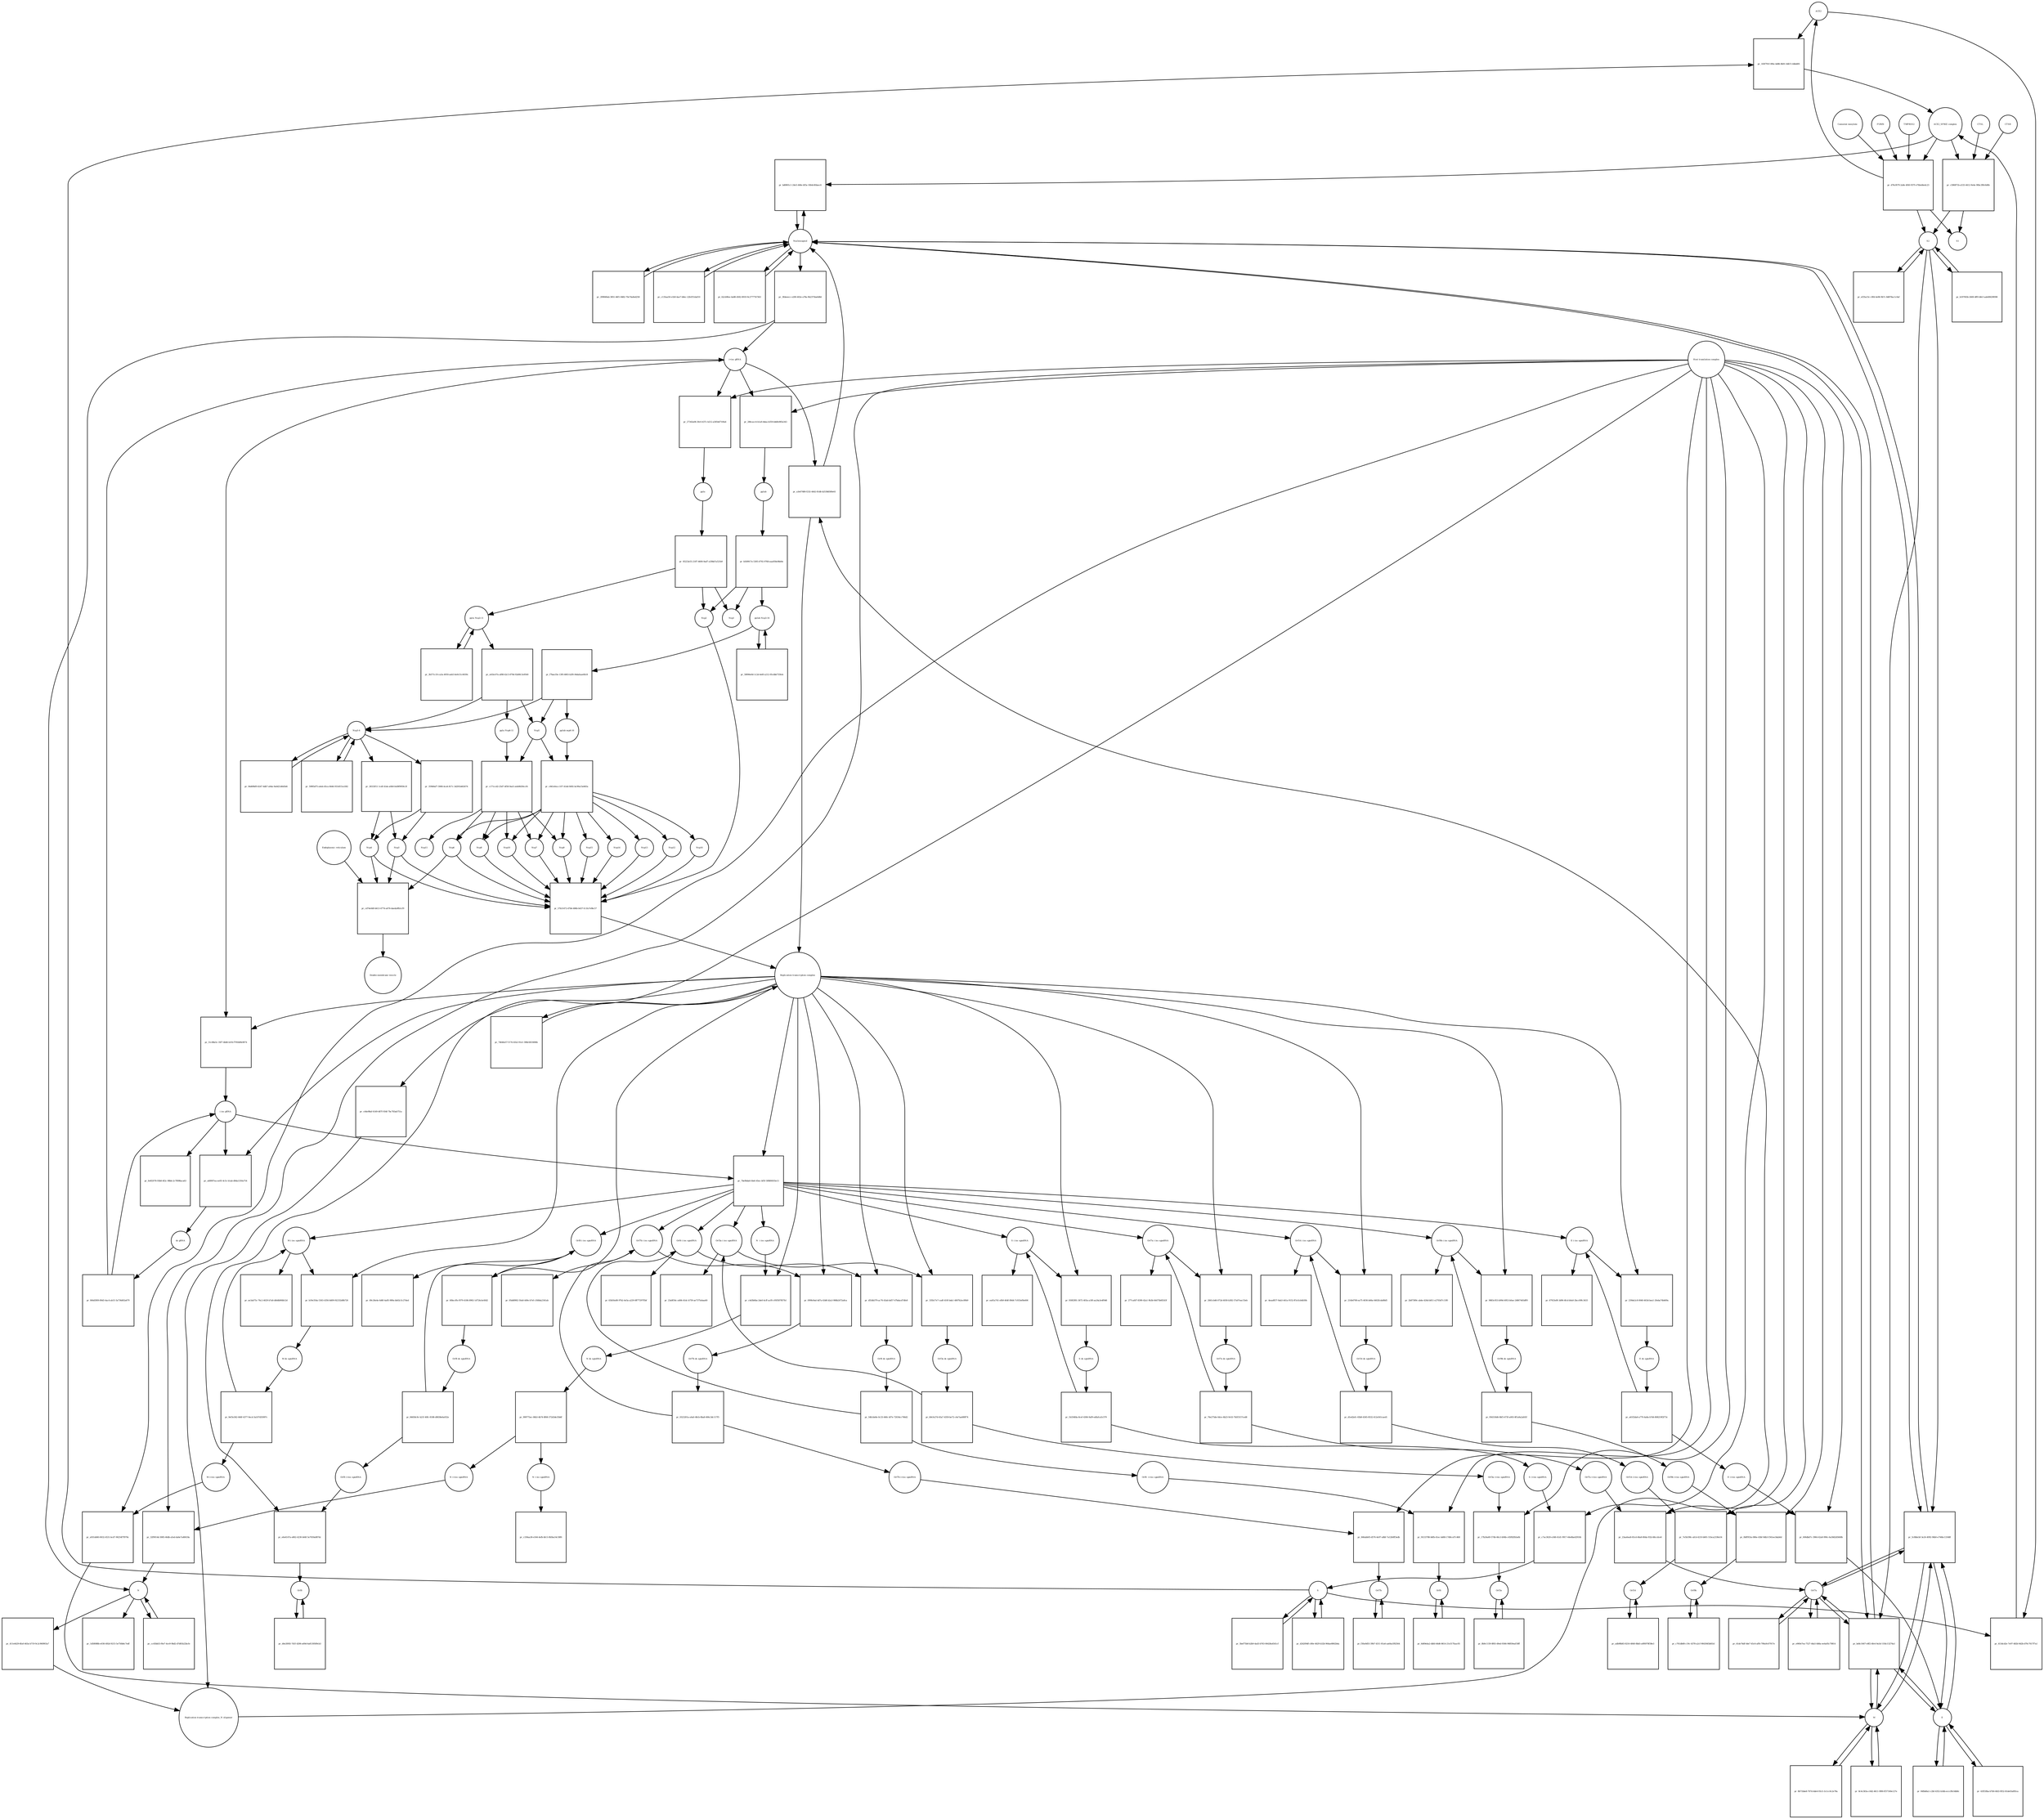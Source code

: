 strict digraph  {
ACE2 [annotation="", bipartite=0, cls=macromolecule, fontsize=4, label=ACE2, shape=circle];
"pr_183f791f-0f6e-4d86-8b91-0db7c1dbdd05" [annotation="", bipartite=1, cls=process, fontsize=4, label="pr_183f791f-0f6e-4d86-8b91-0db7c1dbdd05", shape=square];
"ACE2_SPIKE complex" [annotation="", bipartite=0, cls=complex, fontsize=4, label="ACE2_SPIKE complex", shape=circle];
S [annotation=urn_miriam_uniprot_P0DTC2, bipartite=0, cls=macromolecule, fontsize=4, label=S, shape=circle];
Nucleocapsid [annotation="urn_miriam_obo.go_GO%3A0019013", bipartite=0, cls=complex, fontsize=4, label=Nucleocapsid, shape=circle];
"pr_bd0801c1-24e5-446e-bf5a-16b4c6fdaec6" [annotation="", bipartite=1, cls=process, fontsize=4, label="pr_bd0801c1-24e5-446e-bf5a-16b4c6fdaec6", shape=square];
"pr_c586871b-a533-4412-9e4e-90bc3f8c6d6b" [annotation="", bipartite=1, cls=process, fontsize=4, label="pr_c586871b-a533-4412-9e4e-90bc3f8c6d6b", shape=square];
S2 [annotation=urn_miriam_interpro_IPR002552, bipartite=0, cls=macromolecule, fontsize=4, label=S2, shape=circle];
CTSB [annotation="", bipartite=0, cls=macromolecule, fontsize=4, label=CTSB, shape=circle];
CTSL [annotation="", bipartite=0, cls=macromolecule, fontsize=4, label=CTSL, shape=circle];
S1 [annotation=urn_miriam_interpro_IPR002551, bipartite=0, cls=macromolecule, fontsize=4, label=S1, shape=circle];
"pr_413dcd2e-7e97-482b-9d2b-d70c7617f7a1" [annotation="", bipartite=1, cls=process, fontsize=4, label="pr_413dcd2e-7e97-482b-9d2b-d70c7617f7a1", shape=square];
"pr_bd4c1667-e8f2-4fe4-9a5d-11fdc13274a1" [annotation="", bipartite=1, cls=process, fontsize=4, label="pr_bd4c1667-e8f2-4fe4-9a5d-11fdc13274a1", shape=square];
E [annotation=urn_miriam_uniprot_P0DTC4, bipartite=0, cls=macromolecule, fontsize=4, label=E, shape=circle];
M [annotation=urn_miriam_uniprot_P0DTC5, bipartite=0, cls=macromolecule, fontsize=4, label=M, shape=circle];
Orf7a [annotation=urn_miriam_uniprot_P0DTC7, bipartite=0, cls=macromolecule, fontsize=4, label=Orf7a, shape=circle];
"pr_3fdeeecc-e200-402e-a78a-9b2375ba0d8d" [annotation="", bipartite=1, cls=process, fontsize=4, label="pr_3fdeeecc-e200-402e-a78a-9b2375ba0d8d", shape=square];
"(+)ss gRNA" [annotation=urn_miriam_refseq_NC_045512, bipartite=0, cls="nucleic acid feature", fontsize=4, label="(+)ss gRNA", shape=circle];
N [annotation=urn_miriam_uniprot_P0DTC9, bipartite=0, cls="macromolecule multimer", fontsize=4, label=N, shape=circle];
"pr_299849ab-3851-46f1-8482-70e74a8ed258" [annotation="", bipartite=1, cls=process, fontsize=4, label="pr_299849ab-3851-46f1-8482-70e74a8ed258", shape=square];
"pr_c135aa50-e1b9-4ae7-b8ec-22b1f51daf10" [annotation="", bipartite=1, cls=process, fontsize=4, label="pr_c135aa50-e1b9-4ae7-b8ec-22b1f51daf10", shape=square];
"pr_1d58088b-e036-492d-9215-5e756b6c7edf" [annotation="", bipartite=1, cls=process, fontsize=4, label="pr_1d58088b-e036-492d-9215-5e756b6c7edf", shape=square];
"pr_cc45bb53-f6e7-4ce9-9bd2-d7d81b22bcfe" [annotation="", bipartite=1, cls=process, fontsize=4, label="pr_cc45bb53-f6e7-4ce9-9bd2-d7d81b22bcfe", shape=square];
"N (+)ss sgmRNA" [annotation=urn_miriam_ncbigene_43740575, bipartite=0, cls="nucleic acid feature", fontsize=4, label="N (+)ss sgmRNA", shape=circle];
"pr_32f9014d-3085-46db-a5ed-da6e7a48418a" [annotation="", bipartite=1, cls=process, fontsize=4, label="pr_32f9014d-3085-46db-a5ed-da6e7a48418a", shape=square];
"Host translation complex" [annotation="urn_miriam_obo.go_GO%3A0070992", bipartite=0, cls=complex, fontsize=4, label="Host translation complex", shape=circle];
"pr_62cb9fee-4a88-4582-8919-9c27777b7363" [annotation="", bipartite=1, cls=process, fontsize=4, label="pr_62cb9fee-4a88-4582-8919-9c27777b7363", shape=square];
"pr_d76cf679-2a8e-4f40-937f-e7fded4edc23" [annotation="", bipartite=1, cls=process, fontsize=4, label="pr_d76cf679-2a8e-4f40-937f-e7fded4edc23", shape=square];
FURIN [annotation="", bipartite=0, cls=macromolecule, fontsize=4, label=FURIN, shape=circle];
TMPRSS2 [annotation="", bipartite=0, cls=macromolecule, fontsize=4, label=TMPRSS2, shape=circle];
"Camostat mesylate" [annotation="urn_miriam_pubchem.compound_2536", bipartite=0, cls="simple chemical", fontsize=4, label="Camostat mesylate", shape=circle];
"pr_b197f45b-2669-4ff0-b8cf-aab49629f098" [annotation="", bipartite=1, cls=process, fontsize=4, label="pr_b197f45b-2669-4ff0-b8cf-aab49629f098", shape=square];
"Replication transcription complex_N oligomer" [annotation="", bipartite=0, cls=complex, fontsize=4, label="Replication transcription complex_N oligomer", shape=circle];
"pr_a3e67480-f232-4442-81db-b2538d580e61" [annotation="", bipartite=1, cls=process, fontsize=4, label="pr_a3e67480-f232-4442-81db-b2538d580e61", shape=square];
"Replication transcription complex" [annotation="", bipartite=0, cls=complex, fontsize=4, label="Replication transcription complex", shape=circle];
"pr_5c8bbcbf-3e24-4092-94b0-e744bc13348f" [annotation="", bipartite=1, cls=process, fontsize=4, label="pr_5c8bbcbf-3e24-4092-94b0-e744bc13348f", shape=square];
"pr_ef35a15c-c9fd-4e96-9b7c-8d878ac1c0af" [annotation="", bipartite=1, cls=process, fontsize=4, label="pr_ef35a15c-c9fd-4e96-9b7c-8d878ac1c0af", shape=square];
"pp1a Nsp3-11" [annotation=urn_miriam_uniprot_P0DTC1, bipartite=0, cls=macromolecule, fontsize=4, label="pp1a Nsp3-11", shape=circle];
"pr_a41bc07a-af88-42c5-879d-92d0fc5e9540" [annotation="", bipartite=1, cls=process, fontsize=4, label="pr_a41bc07a-af88-42c5-879d-92d0fc5e9540", shape=square];
"pp1a Nsp6-11" [annotation=urn_miriam_uniprot_P0DTC1, bipartite=0, cls=macromolecule, fontsize=4, label="pp1a Nsp6-11", shape=circle];
"Nsp3-4" [annotation="urn_miriam_ncbiprotein_YP_009725299|urn_miriam_ncbiprotein_YP_009725300", bipartite=0, cls=macromolecule, fontsize=4, label="Nsp3-4", shape=circle];
Nsp5 [annotation=urn_miriam_ncbiprotein_YP_009725301, bipartite=0, cls="macromolecule multimer", fontsize=4, label=Nsp5, shape=circle];
"Endoplasmic reticulum" [annotation="urn_miriam_obo.go_GO%3A0005783", bipartite=0, cls=complex, fontsize=4, label="Endoplasmic reticulum", shape=circle];
"pr_cd74e0d0-b613-4774-a476-daeda9fb1cf9" [annotation="", bipartite=1, cls=process, fontsize=4, label="pr_cd74e0d0-b613-4774-a476-daeda9fb1cf9", shape=square];
"Double-membrane vesicle" [annotation="urn_miriam_obo.go_GO%3A0039718", bipartite=0, cls=complex, fontsize=4, label="Double-membrane vesicle", shape=circle];
Nsp4 [annotation=urn_miriam_ncbiprotein_YP_009725300, bipartite=0, cls=macromolecule, fontsize=4, label=Nsp4, shape=circle];
Nsp3 [annotation=urn_miriam_ncbiprotein_YP_009725299, bipartite=0, cls=macromolecule, fontsize=4, label=Nsp3, shape=circle];
Nsp6 [annotation=urn_miriam_ncbiprotein_YP_009725302, bipartite=0, cls=macromolecule, fontsize=4, label=Nsp6, shape=circle];
"pr_3b571c19-ca3a-4959-aeb5-6e0c51c6039c" [annotation="", bipartite=1, cls=process, fontsize=4, label="pr_3b571c19-ca3a-4959-aeb5-6e0c51c6039c", shape=square];
"pr_94d69bf9-6247-4db7-a9da-9a0d21d6d5d4" [annotation="", bipartite=1, cls=process, fontsize=4, label="pr_94d69bf9-6247-4db7-a9da-9a0d21d6d5d4", shape=square];
"pp1ab Nsp3-16" [annotation=urn_miriam_uniprot_P0DTD1, bipartite=0, cls=macromolecule, fontsize=4, label="pp1ab Nsp3-16", shape=circle];
"pr_58996e0d-1c2d-4e6f-a212-05cdbb735feb" [annotation="", bipartite=1, cls=process, fontsize=4, label="pr_58996e0d-1c2d-4e6f-a212-05cdbb735feb", shape=square];
"pr_f7bae35e-13f0-4803-b2f0-04dafaae0b18" [annotation="", bipartite=1, cls=process, fontsize=4, label="pr_f7bae35e-13f0-4803-b2f0-04dafaae0b18", shape=square];
"pp1ab nsp6-16" [annotation=urn_miriam_uniprot_P0DTD1, bipartite=0, cls=macromolecule, fontsize=4, label="pp1ab nsp6-16", shape=circle];
"pr_8b71bbe8-767d-4de4-93c5-3c1cc0c2e78a" [annotation="", bipartite=1, cls=process, fontsize=4, label="pr_8b71bbe8-767d-4de4-93c5-3c1cc0c2e78a", shape=square];
"pr_84fbd6a1-c2bf-4352-b3db-ecccf8c0db8c" [annotation="", bipartite=1, cls=process, fontsize=4, label="pr_84fbd6a1-c2bf-4352-b3db-ecccf8c0db8c", shape=square];
"pr_d24209df-c80e-4629-b32b-964ae8062b4a" [annotation="", bipartite=1, cls=process, fontsize=4, label="pr_d24209df-c80e-4629-b32b-964ae8062b4a", shape=square];
"pr_8c4c583a-c0d2-4611-9f80-ff37160e127e" [annotation="", bipartite=1, cls=process, fontsize=4, label="pr_8c4c583a-c0d2-4611-9f80-ff37160e127e", shape=square];
"pr_43f55fba-b7b9-4fd3-9f32-81de03af85ca" [annotation="", bipartite=1, cls=process, fontsize=4, label="pr_43f55fba-b7b9-4fd3-9f32-81de03af85ca", shape=square];
"pr_5bef75b8-b2b9-4ad3-b763-06428a4541cf" [annotation="", bipartite=1, cls=process, fontsize=4, label="pr_5bef75b8-b2b9-4ad3-b763-06428a4541cf", shape=square];
"pr_61de74df-0de7-45c6-aff4-790a9c67917e" [annotation="", bipartite=1, cls=process, fontsize=4, label="pr_61de74df-0de7-45c6-aff4-790a9c67917e", shape=square];
Orf6 [annotation=urn_miriam_uniprot_P0DTC6, bipartite=0, cls=macromolecule, fontsize=4, label=Orf6, shape=circle];
"pr_6d69eba2-dbfd-46d6-8614-21e317faac05" [annotation="", bipartite=1, cls=process, fontsize=4, label="pr_6d69eba2-dbfd-46d6-8614-21e317faac05", shape=square];
Orf3a [annotation=urn_miriam_uniprot_P0DTC3, bipartite=0, cls=macromolecule, fontsize=4, label=Orf3a, shape=circle];
"pr_8b9c1159-8f65-49ed-9366-96859eaf18ff" [annotation="", bipartite=1, cls=process, fontsize=4, label="pr_8b9c1159-8f65-49ed-9366-96859eaf18ff", shape=square];
Orf8 [annotation=urn_miriam_uniprot_P0DTC8, bipartite=0, cls=macromolecule, fontsize=4, label=Orf8, shape=circle];
"pr_d4e20f45-7d1f-4206-a69d-6a8130589cb3" [annotation="", bipartite=1, cls=process, fontsize=4, label="pr_d4e20f45-7d1f-4206-a69d-6a8130589cb3", shape=square];
Orf9b [annotation=urn_miriam_uniprot_P0DTD2, bipartite=0, cls=macromolecule, fontsize=4, label=Orf9b, shape=circle];
"pr_c761db08-c19c-4378-a2cf-9043045b81b1" [annotation="", bipartite=1, cls=process, fontsize=4, label="pr_c761db08-c19c-4378-a2cf-9043045b81b1", shape=square];
Orf14 [annotation=urn_miriam_uniprot_P0DTD3, bipartite=0, cls=macromolecule, fontsize=4, label=Orf14, shape=circle];
"pr_adb98b83-8216-4840-8bb5-a0f6978f38e3" [annotation="", bipartite=1, cls=process, fontsize=4, label="pr_adb98b83-8216-4840-8bb5-a0f6978f38e3", shape=square];
Orf7b [annotation=urn_miriam_uniprot_P0DTD8, bipartite=0, cls=macromolecule, fontsize=4, label=Orf7b, shape=circle];
"pr_f30a9d55-39b7-4311-81a6-aa64a1f82564" [annotation="", bipartite=1, cls=process, fontsize=4, label="pr_f30a9d55-39b7-4311-81a6-aa64a1f82564", shape=square];
"pr_e960e7ea-7527-44a5-8d6a-ee4a05c70814" [annotation="", bipartite=1, cls=process, fontsize=4, label="pr_e960e7ea-7527-44a5-8d6a-ee4a05c70814", shape=square];
"M (+)ss sgmRNA" [annotation="", bipartite=0, cls="nucleic acid feature", fontsize=4, label="M (+)ss sgmRNA", shape=circle];
"pr_a931dd40-0632-4531-bcd7-96254f7f978c" [annotation="", bipartite=1, cls=process, fontsize=4, label="pr_a931dd40-0632-4531-bcd7-96254f7f978c", shape=square];
"E (+)ss sgmRNA" [annotation="", bipartite=0, cls="nucleic acid feature", fontsize=4, label="E (+)ss sgmRNA", shape=circle];
"pr_606dbd7c-3964-42a8-990c-6a58d2d5668b" [annotation="", bipartite=1, cls=process, fontsize=4, label="pr_606dbd7c-3964-42a8-990c-6a58d2d5668b", shape=square];
"S (+)ss sgmRNA" [annotation="", bipartite=0, cls="nucleic acid feature", fontsize=4, label="S (+)ss sgmRNA", shape=circle];
"pr_c7ac3620-e348-41d1-9917-44e6ba42916b" [annotation="", bipartite=1, cls=process, fontsize=4, label="pr_c7ac3620-e348-41d1-9917-44e6ba42916b", shape=square];
"Orf7a (+)ss sgmRNA" [annotation="", bipartite=0, cls="nucleic acid feature", fontsize=4, label="Orf7a (+)ss sgmRNA", shape=circle];
"pr_23aa6ea8-65cd-46a8-80da-932c48ccdce6" [annotation="", bipartite=1, cls=process, fontsize=4, label="pr_23aa6ea8-65cd-46a8-80da-932c48ccdce6", shape=square];
"Orf6  (+)ss sgmRNA" [annotation="", bipartite=0, cls="nucleic acid feature", fontsize=4, label="Orf6  (+)ss sgmRNA", shape=circle];
"pr_f4133788-b6fb-41ec-bd68-17d8ccd7c468" [annotation="", bipartite=1, cls=process, fontsize=4, label="pr_f4133788-b6fb-41ec-bd68-17d8ccd7c468", shape=square];
"Orf3a (+)ss sgmRNA" [annotation="", bipartite=0, cls="nucleic acid feature", fontsize=4, label="Orf3a (+)ss sgmRNA", shape=circle];
"pr_17b24a49-574b-46c3-b94b-c45f82fb5a6b" [annotation="", bipartite=1, cls=process, fontsize=4, label="pr_17b24a49-574b-46c3-b94b-c45f82fb5a6b", shape=square];
"Orf8 (+)ss sgmRNA" [annotation="", bipartite=0, cls="nucleic acid feature", fontsize=4, label="Orf8 (+)ss sgmRNA", shape=circle];
"pr_e6e4147a-e862-4230-b44f-5e7650a887dc" [annotation="", bipartite=1, cls=process, fontsize=4, label="pr_e6e4147a-e862-4230-b44f-5e7650a887dc", shape=square];
"Orf9b (+)ss sgmRNA" [annotation="", bipartite=0, cls="nucleic acid feature", fontsize=4, label="Orf9b (+)ss sgmRNA", shape=circle];
"pr_0bff953a-086e-43bf-9db3-f341ee3dab6d" [annotation="", bipartite=1, cls=process, fontsize=4, label="pr_0bff953a-086e-43bf-9db3-f341ee3dab6d", shape=square];
"Orf14 (+)ss sgmRNA" [annotation="", bipartite=0, cls="nucleic acid feature", fontsize=4, label="Orf14 (+)ss sgmRNA", shape=circle];
"pr_7e5b198c-afcb-4210-b601-51bca2336e54" [annotation="", bipartite=1, cls=process, fontsize=4, label="pr_7e5b198c-afcb-4210-b601-51bca2336e54", shape=square];
"Orf7b (+)ss sgmRNA" [annotation="", bipartite=0, cls="nucleic acid feature", fontsize=4, label="Orf7b (+)ss sgmRNA", shape=circle];
"pr_846abb05-d576-4e97-a8bf-7a12b0ff3edb" [annotation="", bipartite=1, cls=process, fontsize=4, label="pr_846abb05-d576-4e97-a8bf-7a12b0ff3edb", shape=square];
"(-)ss gRNA" [annotation=urn_miriam_refseq_NC_045512, bipartite=0, cls="nucleic acid feature", fontsize=4, label="(-)ss gRNA", shape=circle];
"pr_fe6f2078-93b8-4f2c-98bb-2c7f898aca63" [annotation="", bipartite=1, cls=process, fontsize=4, label="pr_fe6f2078-93b8-4f2c-98bb-2c7f898aca63", shape=square];
"pr_411e4429-6fa0-463a-b719-9c2c960903a7" [annotation="", bipartite=1, cls=process, fontsize=4, label="pr_411e4429-6fa0-463a-b719-9c2c960903a7", shape=square];
"pr_51c88a5c-35f7-4b66-b1f4-f7950d9e9074" [annotation="", bipartite=1, cls=process, fontsize=4, label="pr_51c88a5c-35f7-4b66-b1f4-f7950d9e9074", shape=square];
"M (-)ss sgmRNA" [annotation=urn_miriam_ncbigene_43740571, bipartite=0, cls="nucleic acid feature", fontsize=4, label="M (-)ss sgmRNA", shape=circle];
"pr_ae3ab75c-76c2-4629-b7a8-db0db9fdb12d" [annotation="", bipartite=1, cls=process, fontsize=4, label="pr_ae3ab75c-76c2-4629-b7a8-db0db9fdb12d", shape=square];
"E (-)ss sgmRNA" [annotation=urn_miriam_ncbigene_43740570, bipartite=0, cls="nucleic acid feature", fontsize=4, label="E (-)ss sgmRNA", shape=circle];
"pr_67923ef8-3d96-4fcd-b0a0-2bcc69fc3433" [annotation="", bipartite=1, cls=process, fontsize=4, label="pr_67923ef8-3d96-4fcd-b0a0-2bcc69fc3433", shape=square];
"S (-)ss sgmRNA" [annotation="", bipartite=0, cls="nucleic acid feature", fontsize=4, label="S (-)ss sgmRNA", shape=circle];
"pr_ea81a741-efb9-464f-89d4-7c933ef8e606" [annotation="", bipartite=1, cls=process, fontsize=4, label="pr_ea81a741-efb9-464f-89d4-7c933ef8e606", shape=square];
"Orf7a (-)ss sgmRNA" [annotation="", bipartite=0, cls="nucleic acid feature", fontsize=4, label="Orf7a (-)ss sgmRNA", shape=circle];
"pr_277cafd7-8390-42a1-9b3b-64475b0f243f" [annotation="", bipartite=1, cls=process, fontsize=4, label="pr_277cafd7-8390-42a1-9b3b-64475b0f243f", shape=square];
"Orf6 (-)ss sgmRNA" [annotation="", bipartite=0, cls="nucleic acid feature", fontsize=4, label="Orf6 (-)ss sgmRNA", shape=circle];
"pr_63b50a08-97b2-4e5a-a229-0ff77297f5bf" [annotation="", bipartite=1, cls=process, fontsize=4, label="pr_63b50a08-97b2-4e5a-a229-0ff77297f5bf", shape=square];
"Orf3a (-)ss sgmRNA" [annotation="", bipartite=0, cls="nucleic acid feature", fontsize=4, label="Orf3a (-)ss sgmRNA", shape=circle];
"pr_23a8f34c-a484-41dc-b759-ae7375ebaa60" [annotation="", bipartite=1, cls=process, fontsize=4, label="pr_23a8f34c-a484-41dc-b759-ae7375ebaa60", shape=square];
"Orf8 (-)ss sgmRNA" [annotation="", bipartite=0, cls="nucleic acid feature", fontsize=4, label="Orf8 (-)ss sgmRNA", shape=circle];
"pr_69c26e4e-6d6f-4a85-989a-bb02c5c27ded" [annotation="", bipartite=1, cls=process, fontsize=4, label="pr_69c26e4e-6d6f-4a85-989a-bb02c5c27ded", shape=square];
"Orf9b (-)ss sgmRNA" [annotation="", bipartite=0, cls="nucleic acid feature", fontsize=4, label="Orf9b (-)ss sgmRNA", shape=circle];
"pr_2b87389c-ab4e-426d-b811-e2703d7c13f0" [annotation="", bipartite=1, cls=process, fontsize=4, label="pr_2b87389c-ab4e-426d-b811-e2703d7c13f0", shape=square];
"Orf14 (-)ss sgmRNA" [annotation="", bipartite=0, cls="nucleic acid feature", fontsize=4, label="Orf14 (-)ss sgmRNA", shape=circle];
"pr_4eaa8f37-9ab3-441a-9152-ff1e5cb4b50b" [annotation="", bipartite=1, cls=process, fontsize=4, label="pr_4eaa8f37-9ab3-441a-9152-ff1e5cb4b50b", shape=square];
"Orf7b (-)ss sgmRNA" [annotation="", bipartite=0, cls="nucleic acid feature", fontsize=4, label="Orf7b (-)ss sgmRNA", shape=circle];
"pr_05dd8902-50a8-449e-b7ef-c568da2341ab" [annotation="", bipartite=1, cls=process, fontsize=4, label="pr_05dd8902-50a8-449e-b7ef-c568da2341ab", shape=square];
"pr_a68907ea-ee05-4c5c-b1ab-d9da1350a754" [annotation="", bipartite=1, cls=process, fontsize=4, label="pr_a68907ea-ee05-4c5c-b1ab-d9da1350a754", shape=square];
"ds gRNA" [annotation=urn_miriam_refseq_NC_045512, bipartite=0, cls="nucleic acid feature", fontsize=4, label="ds gRNA", shape=circle];
"pr_b19e354a-5363-4356-8d09-f42332d8b726" [annotation="", bipartite=1, cls=process, fontsize=4, label="pr_b19e354a-5363-4356-8d09-f42332d8b726", shape=square];
"M ds sgmRNA" [annotation="", bipartite=0, cls="nucleic acid feature", fontsize=4, label="M ds sgmRNA", shape=circle];
"pr_239de2c8-0040-463d-bea1-20eba74b469a" [annotation="", bipartite=1, cls=process, fontsize=4, label="pr_239de2c8-0040-463d-bea1-20eba74b469a", shape=square];
"E ds sgmRNA" [annotation="", bipartite=0, cls="nucleic acid feature", fontsize=4, label="E ds sgmRNA", shape=circle];
"pr_930f2f81-3672-403a-a18f-aa24a3e4f9d6" [annotation="", bipartite=1, cls=process, fontsize=4, label="pr_930f2f81-3672-403a-a18f-aa24a3e4f9d6", shape=square];
"S ds sgmRNA" [annotation="", bipartite=0, cls="nucleic acid feature", fontsize=4, label="S ds sgmRNA", shape=circle];
"pr_2661cb46-072d-4030-b382-57a07eac53eb" [annotation="", bipartite=1, cls=process, fontsize=4, label="pr_2661cb46-072d-4030-b382-57a07eac53eb", shape=square];
"Orf7a ds sgmRNA" [annotation="", bipartite=0, cls="nucleic acid feature", fontsize=4, label="Orf7a ds sgmRNA", shape=circle];
"pr_d55db379-ac76-43ab-bd57-47bdacd7dfe8" [annotation="", bipartite=1, cls=process, fontsize=4, label="pr_d55db379-ac76-43ab-bd57-47bdacd7dfe8", shape=square];
"Orf6 ds sgmRNA" [annotation="", bipartite=0, cls="nucleic acid feature", fontsize=4, label="Orf6 ds sgmRNA", shape=circle];
"pr_335b17e7-cadf-410f-bda1-4807b2ec89b9" [annotation="", bipartite=1, cls=process, fontsize=4, label="pr_335b17e7-cadf-410f-bda1-4807b2ec89b9", shape=square];
"Orf3a ds sgmRNA" [annotation="", bipartite=0, cls="nucleic acid feature", fontsize=4, label="Orf3a ds sgmRNA", shape=circle];
"pr_60bccffe-f079-4186-8902-1d724cbc6fd2" [annotation="", bipartite=1, cls=process, fontsize=4, label="pr_60bccffe-f079-4186-8902-1d724cbc6fd2", shape=square];
"Orf8 ds sgmRNA" [annotation="", bipartite=0, cls="nucleic acid feature", fontsize=4, label="Orf8 ds sgmRNA", shape=circle];
"pr_9883c053-b99d-4953-b0ae-24867445dff0" [annotation="", bipartite=1, cls=process, fontsize=4, label="pr_9883c053-b99d-4953-b0ae-24867445dff0", shape=square];
"Orf9b ds sgmRNA" [annotation="", bipartite=0, cls="nucleic acid feature", fontsize=4, label="Orf9b ds sgmRNA", shape=circle];
"pr_214b4708-ea75-4036-b66a-6402fcda88d5" [annotation="", bipartite=1, cls=process, fontsize=4, label="pr_214b4708-ea75-4036-b66a-6402fcda88d5", shape=square];
"Orf14 ds sgmRNA" [annotation="", bipartite=0, cls="nucleic acid feature", fontsize=4, label="Orf14 ds sgmRNA", shape=circle];
"pr_099fe9ad-4d7a-43d6-b2a3-986b2472a8ca" [annotation="", bipartite=1, cls=process, fontsize=4, label="pr_099fe9ad-4d7a-43d6-b2a3-986b2472a8ca", shape=square];
"Orf7b ds sgmRNA" [annotation="", bipartite=0, cls="nucleic acid feature", fontsize=4, label="Orf7b ds sgmRNA", shape=circle];
"pr_864d5f69-89d3-4ac4-ab15-5a736d02a679" [annotation="", bipartite=1, cls=process, fontsize=4, label="pr_864d5f69-89d3-4ac4-ab15-5a736d02a679", shape=square];
"pr_9ef3e362-646f-4377-9ecd-3a107d35997c" [annotation="", bipartite=1, cls=process, fontsize=4, label="pr_9ef3e362-646f-4377-9ecd-3a107d35997c", shape=square];
"pr_a61f2da6-a770-4a8a-b7d4-808219f2f73c" [annotation="", bipartite=1, cls=process, fontsize=4, label="pr_a61f2da6-a770-4a8a-b7d4-808219f2f73c", shape=square];
"pr_1b334fda-8cef-4306-9af9-edfafca5c579" [annotation="", bipartite=1, cls=process, fontsize=4, label="pr_1b334fda-8cef-4306-9af9-edfafca5c579", shape=square];
"pr_76e275de-0dce-4b23-9c63-7b5f3157ced8" [annotation="", bipartite=1, cls=process, fontsize=4, label="pr_76e275de-0dce-4b23-9c63-7b5f3157ced8", shape=square];
"pr_54b1de8e-0c33-440c-bf7e-72034cc766d2" [annotation="", bipartite=1, cls=process, fontsize=4, label="pr_54b1de8e-0c33-440c-bf7e-72034cc766d2", shape=square];
"pr_b9cfe27d-45a7-4359-be72-c4e7aa689f74" [annotation="", bipartite=1, cls=process, fontsize=4, label="pr_b9cfe27d-45a7-4359-be72-c4e7aa689f74", shape=square];
"pr_84658c9c-b21f-40fc-8188-d0838e6a032e" [annotation="", bipartite=1, cls=process, fontsize=4, label="pr_84658c9c-b21f-40fc-8188-d0838e6a032e", shape=square];
"pr_956318d4-0bf3-473f-a003-8f1a9a2afd1f" [annotation="", bipartite=1, cls=process, fontsize=4, label="pr_956318d4-0bf3-473f-a003-8f1a9a2afd1f", shape=square];
"pr_d1ed2efc-65b8-4365-8532-412e561caed1" [annotation="", bipartite=1, cls=process, fontsize=4, label="pr_d1ed2efc-65b8-4365-8532-412e561caed1", shape=square];
"pr_0323201a-a4a0-48cb-8ba8-606c3dc117f5" [annotation="", bipartite=1, cls=process, fontsize=4, label="pr_0323201a-a4a0-48cb-8ba8-606c3dc117f5", shape=square];
"N  (-)ss sgmRNA" [annotation=urn_miriam_ncbigene_43740575, bipartite=0, cls="nucleic acid feature", fontsize=4, label="N  (-)ss sgmRNA", shape=circle];
"pr_c4d3b6ba-2de0-4cff-acf0-c95f587857b1" [annotation="", bipartite=1, cls=process, fontsize=4, label="pr_c4d3b6ba-2de0-4cff-acf0-c95f587857b1", shape=square];
"N ds sgmRNA" [annotation="", bipartite=0, cls="nucleic acid feature", fontsize=4, label="N ds sgmRNA", shape=circle];
"pr_999775ec-06b3-4b74-8f68-372d3de35b6f" [annotation="", bipartite=1, cls=process, fontsize=4, label="pr_999775ec-06b3-4b74-8f68-372d3de35b6f", shape=square];
"N (-)ss sgmRNA" [annotation="", bipartite=0, cls="nucleic acid feature", fontsize=4, label="N (-)ss sgmRNA", shape=circle];
pp1ab [annotation=urn_miriam_uniprot_P0DTD1, bipartite=0, cls=macromolecule, fontsize=4, label=pp1ab, shape=circle];
"pr_b569917e-5305-4792-9768-eaa058e9bb9e" [annotation="", bipartite=1, cls=process, fontsize=4, label="pr_b569917e-5305-4792-9768-eaa058e9bb9e", shape=square];
Nsp2 [annotation=urn_miriam_ncbiprotein_YP_009725298, bipartite=0, cls=macromolecule, fontsize=4, label=Nsp2, shape=circle];
Nsp1 [annotation=urn_miriam_ncbiprotein_YP_009725297, bipartite=0, cls=macromolecule, fontsize=4, label=Nsp1, shape=circle];
pp1a [annotation=urn_miriam_uniprot_P0DTC1, bipartite=0, cls=macromolecule, fontsize=4, label=pp1a, shape=circle];
"pr_05223e55-2187-4600-9ad7-e29bb7a521b9" [annotation="", bipartite=1, cls=process, fontsize=4, label="pr_05223e55-2187-4600-9ad7-e29bb7a521b9", shape=square];
"pr_59f85d75-a4eb-45ca-8446-9314f15ce582" [annotation="", bipartite=1, cls=process, fontsize=4, label="pr_59f85d75-a4eb-45ca-8446-9314f15ce582", shape=square];
"pr_28333f11-1cdf-41de-a0b9-fed9f9959c3f" [annotation="", bipartite=1, cls=process, fontsize=4, label="pr_28333f11-1cdf-41de-a0b9-fed9f9959c3f", shape=square];
"pr_359b9af7-5908-4ce4-817c-3d291b402674" [annotation="", bipartite=1, cls=process, fontsize=4, label="pr_359b9af7-5908-4ce4-817c-3d291b402674", shape=square];
"pr_c171ccd2-25d7-4f58-9ae5-eeb0fd30ccf4" [annotation="", bipartite=1, cls=process, fontsize=4, label="pr_c171ccd2-25d7-4f58-9ae5-eeb0fd30ccf4", shape=square];
Nsp7 [annotation=urn_miriam_ncbiprotein_YP_009725303, bipartite=0, cls=macromolecule, fontsize=4, label=Nsp7, shape=circle];
Nsp8 [annotation=urn_miriam_ncbiprotein_YP_009725304, bipartite=0, cls=macromolecule, fontsize=4, label=Nsp8, shape=circle];
Nsp9 [annotation=urn_miriam_ncbiprotein_YP_009725305, bipartite=0, cls=macromolecule, fontsize=4, label=Nsp9, shape=circle];
Nsp10 [annotation=urn_miriam_ncbiprotein_YP_009725306, bipartite=0, cls=macromolecule, fontsize=4, label=Nsp10, shape=circle];
Nsp11 [annotation=urn_miriam_ncbiprotein_YP_009725312, bipartite=0, cls=macromolecule, fontsize=4, label=Nsp11, shape=circle];
"pr_c841efea-c107-41dd-9492-bc99a15e665a" [annotation="", bipartite=1, cls=process, fontsize=4, label="pr_c841efea-c107-41dd-9492-bc99a15e665a", shape=square];
Nsp13 [annotation=urn_miriam_ncbiprotein_YP_009725308, bipartite=0, cls=macromolecule, fontsize=4, label=Nsp13, shape=circle];
Nsp12 [annotation=urn_miriam_ncbiprotein_YP_009725307, bipartite=0, cls=macromolecule, fontsize=4, label=Nsp12, shape=circle];
Nsp16 [annotation=urn_miriam_ncbiprotein_YP_009725311, bipartite=0, cls=macromolecule, fontsize=4, label=Nsp16, shape=circle];
Nsp15 [annotation=urn_miriam_ncbiprotein_YP_009725310, bipartite=0, cls=macromolecule, fontsize=4, label=Nsp15, shape=circle];
Nsp14 [annotation=urn_miriam_ncbiprotein_YP_009725309, bipartite=0, cls=macromolecule, fontsize=4, label=Nsp14, shape=circle];
"pr_57b31472-d7b6-486b-b437-fc1fa7e9bc57" [annotation="", bipartite=1, cls=process, fontsize=4, label="pr_57b31472-d7b6-486b-b437-fc1fa7e9bc57", shape=square];
"pr_27343a08-30c0-437c-b212-a5854d710fa6" [annotation="", bipartite=1, cls=process, fontsize=4, label="pr_27343a08-30c0-437c-b212-a5854d710fa6", shape=square];
"pr_286cacc4-b1a9-4dea-b359-b4dfe985e343" [annotation="", bipartite=1, cls=process, fontsize=4, label="pr_286cacc4-b1a9-4dea-b359-b4dfe985e343", shape=square];
"pr_c336aa36-e544-4efb-bfc5-0b5ba14c58f6" [annotation="", bipartite=1, cls=process, fontsize=4, label="pr_c336aa36-e544-4efb-bfc5-0b5ba14c58f6", shape=square];
"pr_74646e57-f174-41b2-91e1-398e5833696b" [annotation="", bipartite=1, cls=process, fontsize=4, label="pr_74646e57-f174-41b2-91e1-398e5833696b", shape=square];
"pr_c44e98af-6149-487f-934f-7bc783ab751a" [annotation="", bipartite=1, cls=process, fontsize=4, label="pr_c44e98af-6149-487f-934f-7bc783ab751a", shape=square];
"pr_7be9bda6-fde6-45ec-bf5f-5f88f4935e11" [annotation="", bipartite=1, cls=process, fontsize=4, label="pr_7be9bda6-fde6-45ec-bf5f-5f88f4935e11", shape=square];
ACE2 -> "pr_183f791f-0f6e-4d86-8b91-0db7c1dbdd05"  [annotation="", interaction_type=consumption];
ACE2 -> "pr_413dcd2e-7e97-482b-9d2b-d70c7617f7a1"  [annotation="", interaction_type=consumption];
"pr_183f791f-0f6e-4d86-8b91-0db7c1dbdd05" -> "ACE2_SPIKE complex"  [annotation="", interaction_type=production];
"ACE2_SPIKE complex" -> "pr_bd0801c1-24e5-446e-bf5a-16b4c6fdaec6"  [annotation="urn_miriam_pubmed_32142651|urn_miriam_pubmed_32094589|urn_miriam_taxonomy_2697049", interaction_type=stimulation];
"ACE2_SPIKE complex" -> "pr_c586871b-a533-4412-9e4e-90bc3f8c6d6b"  [annotation="", interaction_type=consumption];
"ACE2_SPIKE complex" -> "pr_d76cf679-2a8e-4f40-937f-e7fded4edc23"  [annotation="", interaction_type=consumption];
S -> "pr_183f791f-0f6e-4d86-8b91-0db7c1dbdd05"  [annotation="", interaction_type=consumption];
S -> "pr_413dcd2e-7e97-482b-9d2b-d70c7617f7a1"  [annotation="", interaction_type=consumption];
S -> "pr_d24209df-c80e-4629-b32b-964ae8062b4a"  [annotation="", interaction_type=consumption];
S -> "pr_5bef75b8-b2b9-4ad3-b763-06428a4541cf"  [annotation="", interaction_type=consumption];
Nucleocapsid -> "pr_bd0801c1-24e5-446e-bf5a-16b4c6fdaec6"  [annotation="", interaction_type=consumption];
Nucleocapsid -> "pr_bd4c1667-e8f2-4fe4-9a5d-11fdc13274a1"  [annotation="", interaction_type=consumption];
Nucleocapsid -> "pr_3fdeeecc-e200-402e-a78a-9b2375ba0d8d"  [annotation="", interaction_type=consumption];
Nucleocapsid -> "pr_299849ab-3851-46f1-8482-70e74a8ed258"  [annotation="", interaction_type=consumption];
Nucleocapsid -> "pr_c135aa50-e1b9-4ae7-b8ec-22b1f51daf10"  [annotation="", interaction_type=consumption];
Nucleocapsid -> "pr_62cb9fee-4a88-4582-8919-9c27777b7363"  [annotation="", interaction_type=consumption];
Nucleocapsid -> "pr_5c8bbcbf-3e24-4092-94b0-e744bc13348f"  [annotation="", interaction_type=consumption];
"pr_bd0801c1-24e5-446e-bf5a-16b4c6fdaec6" -> Nucleocapsid  [annotation="", interaction_type=production];
"pr_c586871b-a533-4412-9e4e-90bc3f8c6d6b" -> S2  [annotation="", interaction_type=production];
"pr_c586871b-a533-4412-9e4e-90bc3f8c6d6b" -> S1  [annotation="", interaction_type=production];
S2 -> "pr_bd4c1667-e8f2-4fe4-9a5d-11fdc13274a1"  [annotation="urn_miriam_pubmed_32142651|urn_miriam_pubmed_32094589|urn_miriam_pubmed_32047258|urn_miriam_taxonomy_2697049", interaction_type=stimulation];
S2 -> "pr_b197f45b-2669-4ff0-b8cf-aab49629f098"  [annotation="", interaction_type=consumption];
S2 -> "pr_5c8bbcbf-3e24-4092-94b0-e744bc13348f"  [annotation="urn_miriam_pubmed_32142651|urn_miriam_pubmed_32047258|urn_miriam_taxonomy_2697049", interaction_type=stimulation];
S2 -> "pr_ef35a15c-c9fd-4e96-9b7c-8d878ac1c0af"  [annotation="", interaction_type=consumption];
CTSB -> "pr_c586871b-a533-4412-9e4e-90bc3f8c6d6b"  [annotation="urn_miriam_pubmed_32142651|urn_miriam_taxonomy_2697049", interaction_type=catalysis];
CTSL -> "pr_c586871b-a533-4412-9e4e-90bc3f8c6d6b"  [annotation="urn_miriam_pubmed_32142651|urn_miriam_taxonomy_2697049", interaction_type=catalysis];
"pr_413dcd2e-7e97-482b-9d2b-d70c7617f7a1" -> "ACE2_SPIKE complex"  [annotation="", interaction_type=production];
"pr_bd4c1667-e8f2-4fe4-9a5d-11fdc13274a1" -> Nucleocapsid  [annotation="", interaction_type=production];
"pr_bd4c1667-e8f2-4fe4-9a5d-11fdc13274a1" -> E  [annotation="", interaction_type=production];
"pr_bd4c1667-e8f2-4fe4-9a5d-11fdc13274a1" -> M  [annotation="", interaction_type=production];
"pr_bd4c1667-e8f2-4fe4-9a5d-11fdc13274a1" -> Orf7a  [annotation="", interaction_type=production];
E -> "pr_bd4c1667-e8f2-4fe4-9a5d-11fdc13274a1"  [annotation="", interaction_type=consumption];
E -> "pr_5c8bbcbf-3e24-4092-94b0-e744bc13348f"  [annotation="", interaction_type=consumption];
E -> "pr_84fbd6a1-c2bf-4352-b3db-ecccf8c0db8c"  [annotation="", interaction_type=consumption];
E -> "pr_43f55fba-b7b9-4fd3-9f32-81de03af85ca"  [annotation="", interaction_type=consumption];
M -> "pr_bd4c1667-e8f2-4fe4-9a5d-11fdc13274a1"  [annotation="", interaction_type=consumption];
M -> "pr_5c8bbcbf-3e24-4092-94b0-e744bc13348f"  [annotation="", interaction_type=consumption];
M -> "pr_8b71bbe8-767d-4de4-93c5-3c1cc0c2e78a"  [annotation="", interaction_type=consumption];
M -> "pr_8c4c583a-c0d2-4611-9f80-ff37160e127e"  [annotation="", interaction_type=consumption];
Orf7a -> "pr_bd4c1667-e8f2-4fe4-9a5d-11fdc13274a1"  [annotation="", interaction_type=consumption];
Orf7a -> "pr_5c8bbcbf-3e24-4092-94b0-e744bc13348f"  [annotation="", interaction_type=consumption];
Orf7a -> "pr_61de74df-0de7-45c6-aff4-790a9c67917e"  [annotation="", interaction_type=consumption];
Orf7a -> "pr_e960e7ea-7527-44a5-8d6a-ee4a05c70814"  [annotation="", interaction_type=consumption];
"pr_3fdeeecc-e200-402e-a78a-9b2375ba0d8d" -> "(+)ss gRNA"  [annotation="", interaction_type=production];
"pr_3fdeeecc-e200-402e-a78a-9b2375ba0d8d" -> N  [annotation="", interaction_type=production];
"(+)ss gRNA" -> "pr_a3e67480-f232-4442-81db-b2538d580e61"  [annotation="", interaction_type=consumption];
"(+)ss gRNA" -> "pr_51c88a5c-35f7-4b66-b1f4-f7950d9e9074"  [annotation="", interaction_type=consumption];
"(+)ss gRNA" -> "pr_27343a08-30c0-437c-b212-a5854d710fa6"  [annotation="", interaction_type=consumption];
"(+)ss gRNA" -> "pr_286cacc4-b1a9-4dea-b359-b4dfe985e343"  [annotation="", interaction_type=consumption];
N -> "pr_1d58088b-e036-492d-9215-5e756b6c7edf"  [annotation="", interaction_type=consumption];
N -> "pr_cc45bb53-f6e7-4ce9-9bd2-d7d81b22bcfe"  [annotation="", interaction_type=consumption];
N -> "pr_411e4429-6fa0-463a-b719-9c2c960903a7"  [annotation="", interaction_type=consumption];
"pr_299849ab-3851-46f1-8482-70e74a8ed258" -> Nucleocapsid  [annotation="", interaction_type=production];
"pr_c135aa50-e1b9-4ae7-b8ec-22b1f51daf10" -> Nucleocapsid  [annotation="", interaction_type=production];
"pr_cc45bb53-f6e7-4ce9-9bd2-d7d81b22bcfe" -> N  [annotation="", interaction_type=production];
"N (+)ss sgmRNA" -> "pr_32f9014d-3085-46db-a5ed-da6e7a48418a"  [annotation="", interaction_type=consumption];
"pr_32f9014d-3085-46db-a5ed-da6e7a48418a" -> N  [annotation="", interaction_type=production];
"Host translation complex" -> "pr_32f9014d-3085-46db-a5ed-da6e7a48418a"  [annotation="", interaction_type="necessary stimulation"];
"Host translation complex" -> "pr_a931dd40-0632-4531-bcd7-96254f7f978c"  [annotation="urn_miriam_pubmed_31226023|urn_miriam_pubmed_27712623", interaction_type="necessary stimulation"];
"Host translation complex" -> "pr_606dbd7c-3964-42a8-990c-6a58d2d5668b"  [annotation="urn_miriam_pubmed_31226023|urn_miriam_pubmed_27712623", interaction_type="necessary stimulation"];
"Host translation complex" -> "pr_c7ac3620-e348-41d1-9917-44e6ba42916b"  [annotation="urn_miriam_pubmed_31226023|urn_miriam_pubmed_27712623", interaction_type="necessary stimulation"];
"Host translation complex" -> "pr_23aa6ea8-65cd-46a8-80da-932c48ccdce6"  [annotation="urn_miriam_pubmed_31226023|urn_miriam_pubmed_27712623", interaction_type="necessary stimulation"];
"Host translation complex" -> "pr_f4133788-b6fb-41ec-bd68-17d8ccd7c468"  [annotation="urn_miriam_pubmed_31226023|urn_miriam_pubmed_27712623", interaction_type="necessary stimulation"];
"Host translation complex" -> "pr_17b24a49-574b-46c3-b94b-c45f82fb5a6b"  [annotation="urn_miriam_pubmed_31226023|urn_miriam_pubmed_27712623", interaction_type="necessary stimulation"];
"Host translation complex" -> "pr_e6e4147a-e862-4230-b44f-5e7650a887dc"  [annotation="urn_miriam_pubmed_31226023|urn_miriam_pubmed_27712623", interaction_type="necessary stimulation"];
"Host translation complex" -> "pr_0bff953a-086e-43bf-9db3-f341ee3dab6d"  [annotation="urn_miriam_pubmed_31226023|urn_miriam_pubmed_27712623", interaction_type="necessary stimulation"];
"Host translation complex" -> "pr_7e5b198c-afcb-4210-b601-51bca2336e54"  [annotation="urn_miriam_pubmed_31226023|urn_miriam_pubmed_27712623", interaction_type="necessary stimulation"];
"Host translation complex" -> "pr_846abb05-d576-4e97-a8bf-7a12b0ff3edb"  [annotation="urn_miriam_pubmed_31226023|urn_miriam_pubmed_27712623", interaction_type="necessary stimulation"];
"Host translation complex" -> "pr_27343a08-30c0-437c-b212-a5854d710fa6"  [annotation="urn_miriam_pubmed_31226023|urn_miriam_pubmed_27712623", interaction_type="necessary stimulation"];
"Host translation complex" -> "pr_286cacc4-b1a9-4dea-b359-b4dfe985e343"  [annotation="urn_miriam_pubmed_31226023|urn_miriam_pubmed_27712623", interaction_type="necessary stimulation"];
"pr_62cb9fee-4a88-4582-8919-9c27777b7363" -> Nucleocapsid  [annotation="", interaction_type=production];
"pr_d76cf679-2a8e-4f40-937f-e7fded4edc23" -> S2  [annotation="", interaction_type=production];
"pr_d76cf679-2a8e-4f40-937f-e7fded4edc23" -> ACE2  [annotation="", interaction_type=production];
"pr_d76cf679-2a8e-4f40-937f-e7fded4edc23" -> S1  [annotation="", interaction_type=production];
FURIN -> "pr_d76cf679-2a8e-4f40-937f-e7fded4edc23"  [annotation="urn_miriam_pubmed_32142651|urn_miriam_pubmed_32362314|urn_miriam_taxonomy_2697049", interaction_type=catalysis];
TMPRSS2 -> "pr_d76cf679-2a8e-4f40-937f-e7fded4edc23"  [annotation="urn_miriam_pubmed_32142651|urn_miriam_pubmed_32362314|urn_miriam_taxonomy_2697049", interaction_type=catalysis];
"Camostat mesylate" -> "pr_d76cf679-2a8e-4f40-937f-e7fded4edc23"  [annotation="urn_miriam_pubmed_32142651|urn_miriam_pubmed_32362314|urn_miriam_taxonomy_2697049", interaction_type=inhibition];
"pr_b197f45b-2669-4ff0-b8cf-aab49629f098" -> S2  [annotation="", interaction_type=production];
"Replication transcription complex_N oligomer" -> "pr_a3e67480-f232-4442-81db-b2538d580e61"  [annotation="", interaction_type=consumption];
"pr_a3e67480-f232-4442-81db-b2538d580e61" -> Nucleocapsid  [annotation="", interaction_type=production];
"pr_a3e67480-f232-4442-81db-b2538d580e61" -> "Replication transcription complex"  [annotation="", interaction_type=production];
"Replication transcription complex" -> "pr_51c88a5c-35f7-4b66-b1f4-f7950d9e9074"  [annotation="urn_miriam_pubmed_22438542|urn_miriam_taxonomy_11142", interaction_type="necessary stimulation"];
"Replication transcription complex" -> "pr_a68907ea-ee05-4c5c-b1ab-d9da1350a754"  [annotation="urn_miriam_pubmed_22438542|urn_miriam_taxonomy_11142", interaction_type="necessary stimulation"];
"Replication transcription complex" -> "pr_b19e354a-5363-4356-8d09-f42332d8b726"  [annotation="urn_miriam_pubmed_22438542|urn_miriam_taxonomy_11142", interaction_type="necessary stimulation"];
"Replication transcription complex" -> "pr_239de2c8-0040-463d-bea1-20eba74b469a"  [annotation="urn_miriam_pubmed_22438542|urn_miriam_pubmed_11142", interaction_type="necessary stimulation"];
"Replication transcription complex" -> "pr_930f2f81-3672-403a-a18f-aa24a3e4f9d6"  [annotation="urn_miriam_pubmed_22438542|urn_miriam_pubmed_11142", interaction_type="necessary stimulation"];
"Replication transcription complex" -> "pr_2661cb46-072d-4030-b382-57a07eac53eb"  [annotation="urn_miriam_pubmed_22438542|urn_miriam_taxonomy_11142", interaction_type="necessary stimulation"];
"Replication transcription complex" -> "pr_d55db379-ac76-43ab-bd57-47bdacd7dfe8"  [annotation="urn_miriam_pubmed_22438542|urn_miriam_taxonomy_11142", interaction_type="necessary stimulation"];
"Replication transcription complex" -> "pr_335b17e7-cadf-410f-bda1-4807b2ec89b9"  [annotation="urn_miriam_pubmed_22438542|urn_miriam_taxonomy_11142", interaction_type="necessary stimulation"];
"Replication transcription complex" -> "pr_60bccffe-f079-4186-8902-1d724cbc6fd2"  [annotation="urn_miriam_pubmed_22438542|urn_miriam_taxonomy_11142", interaction_type="necessary stimulation"];
"Replication transcription complex" -> "pr_9883c053-b99d-4953-b0ae-24867445dff0"  [annotation="urn_miriam_pubmed_22438542|urn_miriam_taxonomy_11142", interaction_type="necessary stimulation"];
"Replication transcription complex" -> "pr_214b4708-ea75-4036-b66a-6402fcda88d5"  [annotation="urn_miriam_pubmed_22438542|urn_miriam_taxonomy_11142", interaction_type="necessary stimulation"];
"Replication transcription complex" -> "pr_099fe9ad-4d7a-43d6-b2a3-986b2472a8ca"  [annotation="urn_miriam_pubmed_22438542|urn_miriam_taxonomy_11142", interaction_type="necessary stimulation"];
"Replication transcription complex" -> "pr_c4d3b6ba-2de0-4cff-acf0-c95f587857b1"  [annotation="urn_miriam_pubmed_22438542|urn_miriam_taxonomy_11142", interaction_type="necessary stimulation"];
"Replication transcription complex" -> "pr_74646e57-f174-41b2-91e1-398e5833696b"  [annotation="", interaction_type=consumption];
"Replication transcription complex" -> "pr_c44e98af-6149-487f-934f-7bc783ab751a"  [annotation="", interaction_type=consumption];
"Replication transcription complex" -> "pr_7be9bda6-fde6-45ec-bf5f-5f88f4935e11"  [annotation="urn_miriam_pubmed_8830530|urn_miriam_taxonomy_1138", interaction_type="necessary stimulation"];
"pr_5c8bbcbf-3e24-4092-94b0-e744bc13348f" -> Nucleocapsid  [annotation="", interaction_type=production];
"pr_5c8bbcbf-3e24-4092-94b0-e744bc13348f" -> Orf7a  [annotation="", interaction_type=production];
"pr_5c8bbcbf-3e24-4092-94b0-e744bc13348f" -> E  [annotation="", interaction_type=production];
"pr_5c8bbcbf-3e24-4092-94b0-e744bc13348f" -> M  [annotation="", interaction_type=production];
"pr_ef35a15c-c9fd-4e96-9b7c-8d878ac1c0af" -> S2  [annotation="", interaction_type=production];
"pp1a Nsp3-11" -> "pr_a41bc07a-af88-42c5-879d-92d0fc5e9540"  [annotation="urn_miriam_pubmed_21203998|urn_miriam_taxonomy_228407|urn_miriam_pubmed_15564471|urn_miriam_taxonomy_228330", interaction_type=catalysis];
"pp1a Nsp3-11" -> "pr_3b571c19-ca3a-4959-aeb5-6e0c51c6039c"  [annotation="", interaction_type=consumption];
"pr_a41bc07a-af88-42c5-879d-92d0fc5e9540" -> "pp1a Nsp6-11"  [annotation="", interaction_type=production];
"pr_a41bc07a-af88-42c5-879d-92d0fc5e9540" -> "Nsp3-4"  [annotation="", interaction_type=production];
"pr_a41bc07a-af88-42c5-879d-92d0fc5e9540" -> Nsp5  [annotation="", interaction_type=production];
"pp1a Nsp6-11" -> "pr_c171ccd2-25d7-4f58-9ae5-eeb0fd30ccf4"  [annotation="", interaction_type=consumption];
"Nsp3-4" -> "pr_94d69bf9-6247-4db7-a9da-9a0d21d6d5d4"  [annotation="", interaction_type=consumption];
"Nsp3-4" -> "pr_59f85d75-a4eb-45ca-8446-9314f15ce582"  [annotation="", interaction_type=consumption];
"Nsp3-4" -> "pr_28333f11-1cdf-41de-a0b9-fed9f9959c3f"  [annotation="urn_miriam_pubmed_15564471|urn_miriam_taxonomy_228330", interaction_type=catalysis];
"Nsp3-4" -> "pr_359b9af7-5908-4ce4-817c-3d291b402674"  [annotation="urn_miriam_pubmed_15564471|urn_miriam_taxonomy_228330", interaction_type=catalysis];
Nsp5 -> "pr_c171ccd2-25d7-4f58-9ae5-eeb0fd30ccf4"  [annotation="urn_miriam_pubmed_11907209|urn_miriam_taxonomy_11142", interaction_type=catalysis];
Nsp5 -> "pr_c841efea-c107-41dd-9492-bc99a15e665a"  [annotation="urn_miriam_pubmed_11907209|urn_miriam_taxonomy_11142", interaction_type=catalysis];
"Endoplasmic reticulum" -> "pr_cd74e0d0-b613-4774-a476-daeda9fb1cf9"  [annotation="", interaction_type=consumption];
"pr_cd74e0d0-b613-4774-a476-daeda9fb1cf9" -> "Double-membrane vesicle"  [annotation="", interaction_type=production];
Nsp4 -> "pr_cd74e0d0-b613-4774-a476-daeda9fb1cf9"  [annotation="urn_miriam_pubmed_23943763|urn_miriam_taxonomy_227984", interaction_type=modulation];
Nsp4 -> "pr_57b31472-d7b6-486b-b437-fc1fa7e9bc57"  [annotation="", interaction_type=consumption];
Nsp3 -> "pr_cd74e0d0-b613-4774-a476-daeda9fb1cf9"  [annotation="urn_miriam_pubmed_23943763|urn_miriam_taxonomy_227984", interaction_type=modulation];
Nsp3 -> "pr_57b31472-d7b6-486b-b437-fc1fa7e9bc57"  [annotation="", interaction_type=consumption];
Nsp6 -> "pr_cd74e0d0-b613-4774-a476-daeda9fb1cf9"  [annotation="urn_miriam_pubmed_23943763|urn_miriam_taxonomy_227984", interaction_type=modulation];
Nsp6 -> "pr_57b31472-d7b6-486b-b437-fc1fa7e9bc57"  [annotation="", interaction_type=consumption];
"pr_3b571c19-ca3a-4959-aeb5-6e0c51c6039c" -> "pp1a Nsp3-11"  [annotation="", interaction_type=production];
"pr_94d69bf9-6247-4db7-a9da-9a0d21d6d5d4" -> "Nsp3-4"  [annotation="", interaction_type=production];
"pp1ab Nsp3-16" -> "pr_58996e0d-1c2d-4e6f-a212-05cdbb735feb"  [annotation="", interaction_type=consumption];
"pp1ab Nsp3-16" -> "pr_f7bae35e-13f0-4803-b2f0-04dafaae0b18"  [annotation="urn_miriam_pubmed_21203998|urn_miriam_taxonomy_228407|urn_miriam_pubmed_15564471|urn_miriam_taxonomy_228330", interaction_type=catalysis];
"pr_58996e0d-1c2d-4e6f-a212-05cdbb735feb" -> "pp1ab Nsp3-16"  [annotation="", interaction_type=production];
"pr_f7bae35e-13f0-4803-b2f0-04dafaae0b18" -> "pp1ab nsp6-16"  [annotation="", interaction_type=production];
"pr_f7bae35e-13f0-4803-b2f0-04dafaae0b18" -> Nsp5  [annotation="", interaction_type=production];
"pr_f7bae35e-13f0-4803-b2f0-04dafaae0b18" -> "Nsp3-4"  [annotation="", interaction_type=production];
"pp1ab nsp6-16" -> "pr_c841efea-c107-41dd-9492-bc99a15e665a"  [annotation="", interaction_type=consumption];
"pr_8b71bbe8-767d-4de4-93c5-3c1cc0c2e78a" -> M  [annotation="", interaction_type=production];
"pr_84fbd6a1-c2bf-4352-b3db-ecccf8c0db8c" -> E  [annotation="", interaction_type=production];
"pr_d24209df-c80e-4629-b32b-964ae8062b4a" -> S  [annotation="", interaction_type=production];
"pr_8c4c583a-c0d2-4611-9f80-ff37160e127e" -> M  [annotation="", interaction_type=production];
"pr_43f55fba-b7b9-4fd3-9f32-81de03af85ca" -> E  [annotation="", interaction_type=production];
"pr_5bef75b8-b2b9-4ad3-b763-06428a4541cf" -> S  [annotation="", interaction_type=production];
"pr_61de74df-0de7-45c6-aff4-790a9c67917e" -> Orf7a  [annotation="", interaction_type=production];
Orf6 -> "pr_6d69eba2-dbfd-46d6-8614-21e317faac05"  [annotation="", interaction_type=consumption];
"pr_6d69eba2-dbfd-46d6-8614-21e317faac05" -> Orf6  [annotation="", interaction_type=production];
Orf3a -> "pr_8b9c1159-8f65-49ed-9366-96859eaf18ff"  [annotation="", interaction_type=consumption];
"pr_8b9c1159-8f65-49ed-9366-96859eaf18ff" -> Orf3a  [annotation="", interaction_type=production];
Orf8 -> "pr_d4e20f45-7d1f-4206-a69d-6a8130589cb3"  [annotation="", interaction_type=consumption];
"pr_d4e20f45-7d1f-4206-a69d-6a8130589cb3" -> Orf8  [annotation="", interaction_type=production];
Orf9b -> "pr_c761db08-c19c-4378-a2cf-9043045b81b1"  [annotation="", interaction_type=consumption];
"pr_c761db08-c19c-4378-a2cf-9043045b81b1" -> Orf9b  [annotation="", interaction_type=production];
Orf14 -> "pr_adb98b83-8216-4840-8bb5-a0f6978f38e3"  [annotation="", interaction_type=consumption];
"pr_adb98b83-8216-4840-8bb5-a0f6978f38e3" -> Orf14  [annotation="", interaction_type=production];
Orf7b -> "pr_f30a9d55-39b7-4311-81a6-aa64a1f82564"  [annotation="", interaction_type=consumption];
"pr_f30a9d55-39b7-4311-81a6-aa64a1f82564" -> Orf7b  [annotation="", interaction_type=production];
"pr_e960e7ea-7527-44a5-8d6a-ee4a05c70814" -> Orf7a  [annotation="", interaction_type=production];
"M (+)ss sgmRNA" -> "pr_a931dd40-0632-4531-bcd7-96254f7f978c"  [annotation="", interaction_type=consumption];
"pr_a931dd40-0632-4531-bcd7-96254f7f978c" -> M  [annotation="", interaction_type=production];
"E (+)ss sgmRNA" -> "pr_606dbd7c-3964-42a8-990c-6a58d2d5668b"  [annotation="", interaction_type=consumption];
"pr_606dbd7c-3964-42a8-990c-6a58d2d5668b" -> E  [annotation="", interaction_type=production];
"S (+)ss sgmRNA" -> "pr_c7ac3620-e348-41d1-9917-44e6ba42916b"  [annotation="", interaction_type=consumption];
"pr_c7ac3620-e348-41d1-9917-44e6ba42916b" -> S  [annotation="", interaction_type=production];
"Orf7a (+)ss sgmRNA" -> "pr_23aa6ea8-65cd-46a8-80da-932c48ccdce6"  [annotation="", interaction_type=consumption];
"pr_23aa6ea8-65cd-46a8-80da-932c48ccdce6" -> Orf7a  [annotation="", interaction_type=production];
"Orf6  (+)ss sgmRNA" -> "pr_f4133788-b6fb-41ec-bd68-17d8ccd7c468"  [annotation="", interaction_type=consumption];
"pr_f4133788-b6fb-41ec-bd68-17d8ccd7c468" -> Orf6  [annotation="", interaction_type=production];
"Orf3a (+)ss sgmRNA" -> "pr_17b24a49-574b-46c3-b94b-c45f82fb5a6b"  [annotation="", interaction_type=consumption];
"pr_17b24a49-574b-46c3-b94b-c45f82fb5a6b" -> Orf3a  [annotation="", interaction_type=production];
"Orf8 (+)ss sgmRNA" -> "pr_e6e4147a-e862-4230-b44f-5e7650a887dc"  [annotation="", interaction_type=consumption];
"pr_e6e4147a-e862-4230-b44f-5e7650a887dc" -> Orf8  [annotation="", interaction_type=production];
"Orf9b (+)ss sgmRNA" -> "pr_0bff953a-086e-43bf-9db3-f341ee3dab6d"  [annotation="", interaction_type=consumption];
"pr_0bff953a-086e-43bf-9db3-f341ee3dab6d" -> Orf9b  [annotation="", interaction_type=production];
"Orf14 (+)ss sgmRNA" -> "pr_7e5b198c-afcb-4210-b601-51bca2336e54"  [annotation="", interaction_type=consumption];
"pr_7e5b198c-afcb-4210-b601-51bca2336e54" -> Orf14  [annotation="", interaction_type=production];
"Orf7b (+)ss sgmRNA" -> "pr_846abb05-d576-4e97-a8bf-7a12b0ff3edb"  [annotation="", interaction_type=consumption];
"pr_846abb05-d576-4e97-a8bf-7a12b0ff3edb" -> Orf7b  [annotation="", interaction_type=production];
"(-)ss gRNA" -> "pr_fe6f2078-93b8-4f2c-98bb-2c7f898aca63"  [annotation="", interaction_type=consumption];
"(-)ss gRNA" -> "pr_a68907ea-ee05-4c5c-b1ab-d9da1350a754"  [annotation="", interaction_type=consumption];
"(-)ss gRNA" -> "pr_7be9bda6-fde6-45ec-bf5f-5f88f4935e11"  [annotation="", interaction_type=consumption];
"pr_411e4429-6fa0-463a-b719-9c2c960903a7" -> "Replication transcription complex_N oligomer"  [annotation="", interaction_type=production];
"pr_51c88a5c-35f7-4b66-b1f4-f7950d9e9074" -> "(-)ss gRNA"  [annotation="", interaction_type=production];
"M (-)ss sgmRNA" -> "pr_ae3ab75c-76c2-4629-b7a8-db0db9fdb12d"  [annotation="", interaction_type=consumption];
"M (-)ss sgmRNA" -> "pr_b19e354a-5363-4356-8d09-f42332d8b726"  [annotation="", interaction_type=consumption];
"E (-)ss sgmRNA" -> "pr_67923ef8-3d96-4fcd-b0a0-2bcc69fc3433"  [annotation="", interaction_type=consumption];
"E (-)ss sgmRNA" -> "pr_239de2c8-0040-463d-bea1-20eba74b469a"  [annotation="", interaction_type=consumption];
"S (-)ss sgmRNA" -> "pr_ea81a741-efb9-464f-89d4-7c933ef8e606"  [annotation="", interaction_type=consumption];
"S (-)ss sgmRNA" -> "pr_930f2f81-3672-403a-a18f-aa24a3e4f9d6"  [annotation="", interaction_type=consumption];
"Orf7a (-)ss sgmRNA" -> "pr_277cafd7-8390-42a1-9b3b-64475b0f243f"  [annotation="", interaction_type=consumption];
"Orf7a (-)ss sgmRNA" -> "pr_2661cb46-072d-4030-b382-57a07eac53eb"  [annotation="", interaction_type=consumption];
"Orf6 (-)ss sgmRNA" -> "pr_63b50a08-97b2-4e5a-a229-0ff77297f5bf"  [annotation="", interaction_type=consumption];
"Orf6 (-)ss sgmRNA" -> "pr_d55db379-ac76-43ab-bd57-47bdacd7dfe8"  [annotation="", interaction_type=consumption];
"Orf3a (-)ss sgmRNA" -> "pr_23a8f34c-a484-41dc-b759-ae7375ebaa60"  [annotation="", interaction_type=consumption];
"Orf3a (-)ss sgmRNA" -> "pr_335b17e7-cadf-410f-bda1-4807b2ec89b9"  [annotation="", interaction_type=consumption];
"Orf8 (-)ss sgmRNA" -> "pr_69c26e4e-6d6f-4a85-989a-bb02c5c27ded"  [annotation="", interaction_type=consumption];
"Orf8 (-)ss sgmRNA" -> "pr_60bccffe-f079-4186-8902-1d724cbc6fd2"  [annotation="", interaction_type=consumption];
"Orf9b (-)ss sgmRNA" -> "pr_2b87389c-ab4e-426d-b811-e2703d7c13f0"  [annotation="", interaction_type=consumption];
"Orf9b (-)ss sgmRNA" -> "pr_9883c053-b99d-4953-b0ae-24867445dff0"  [annotation="", interaction_type=consumption];
"Orf14 (-)ss sgmRNA" -> "pr_4eaa8f37-9ab3-441a-9152-ff1e5cb4b50b"  [annotation="", interaction_type=consumption];
"Orf14 (-)ss sgmRNA" -> "pr_214b4708-ea75-4036-b66a-6402fcda88d5"  [annotation="", interaction_type=consumption];
"Orf7b (-)ss sgmRNA" -> "pr_05dd8902-50a8-449e-b7ef-c568da2341ab"  [annotation="", interaction_type=consumption];
"Orf7b (-)ss sgmRNA" -> "pr_099fe9ad-4d7a-43d6-b2a3-986b2472a8ca"  [annotation="", interaction_type=consumption];
"pr_a68907ea-ee05-4c5c-b1ab-d9da1350a754" -> "ds gRNA"  [annotation="", interaction_type=production];
"ds gRNA" -> "pr_864d5f69-89d3-4ac4-ab15-5a736d02a679"  [annotation="", interaction_type=consumption];
"pr_b19e354a-5363-4356-8d09-f42332d8b726" -> "M ds sgmRNA"  [annotation="", interaction_type=production];
"M ds sgmRNA" -> "pr_9ef3e362-646f-4377-9ecd-3a107d35997c"  [annotation="", interaction_type=consumption];
"pr_239de2c8-0040-463d-bea1-20eba74b469a" -> "E ds sgmRNA"  [annotation="", interaction_type=production];
"E ds sgmRNA" -> "pr_a61f2da6-a770-4a8a-b7d4-808219f2f73c"  [annotation="", interaction_type=consumption];
"pr_930f2f81-3672-403a-a18f-aa24a3e4f9d6" -> "S ds sgmRNA"  [annotation="", interaction_type=production];
"S ds sgmRNA" -> "pr_1b334fda-8cef-4306-9af9-edfafca5c579"  [annotation="", interaction_type=consumption];
"pr_2661cb46-072d-4030-b382-57a07eac53eb" -> "Orf7a ds sgmRNA"  [annotation="", interaction_type=production];
"Orf7a ds sgmRNA" -> "pr_76e275de-0dce-4b23-9c63-7b5f3157ced8"  [annotation="", interaction_type=consumption];
"pr_d55db379-ac76-43ab-bd57-47bdacd7dfe8" -> "Orf6 ds sgmRNA"  [annotation="", interaction_type=production];
"Orf6 ds sgmRNA" -> "pr_54b1de8e-0c33-440c-bf7e-72034cc766d2"  [annotation="", interaction_type=consumption];
"pr_335b17e7-cadf-410f-bda1-4807b2ec89b9" -> "Orf3a ds sgmRNA"  [annotation="", interaction_type=production];
"Orf3a ds sgmRNA" -> "pr_b9cfe27d-45a7-4359-be72-c4e7aa689f74"  [annotation="", interaction_type=consumption];
"pr_60bccffe-f079-4186-8902-1d724cbc6fd2" -> "Orf8 ds sgmRNA"  [annotation="", interaction_type=production];
"Orf8 ds sgmRNA" -> "pr_84658c9c-b21f-40fc-8188-d0838e6a032e"  [annotation="", interaction_type=consumption];
"pr_9883c053-b99d-4953-b0ae-24867445dff0" -> "Orf9b ds sgmRNA"  [annotation="", interaction_type=production];
"Orf9b ds sgmRNA" -> "pr_956318d4-0bf3-473f-a003-8f1a9a2afd1f"  [annotation="", interaction_type=consumption];
"pr_214b4708-ea75-4036-b66a-6402fcda88d5" -> "Orf14 ds sgmRNA"  [annotation="", interaction_type=production];
"Orf14 ds sgmRNA" -> "pr_d1ed2efc-65b8-4365-8532-412e561caed1"  [annotation="", interaction_type=consumption];
"pr_099fe9ad-4d7a-43d6-b2a3-986b2472a8ca" -> "Orf7b ds sgmRNA"  [annotation="", interaction_type=production];
"Orf7b ds sgmRNA" -> "pr_0323201a-a4a0-48cb-8ba8-606c3dc117f5"  [annotation="", interaction_type=consumption];
"pr_864d5f69-89d3-4ac4-ab15-5a736d02a679" -> "(-)ss gRNA"  [annotation="", interaction_type=production];
"pr_864d5f69-89d3-4ac4-ab15-5a736d02a679" -> "(+)ss gRNA"  [annotation="", interaction_type=production];
"pr_9ef3e362-646f-4377-9ecd-3a107d35997c" -> "M (-)ss sgmRNA"  [annotation="", interaction_type=production];
"pr_9ef3e362-646f-4377-9ecd-3a107d35997c" -> "M (+)ss sgmRNA"  [annotation="", interaction_type=production];
"pr_a61f2da6-a770-4a8a-b7d4-808219f2f73c" -> "E (-)ss sgmRNA"  [annotation="", interaction_type=production];
"pr_a61f2da6-a770-4a8a-b7d4-808219f2f73c" -> "E (+)ss sgmRNA"  [annotation="", interaction_type=production];
"pr_1b334fda-8cef-4306-9af9-edfafca5c579" -> "S (-)ss sgmRNA"  [annotation="", interaction_type=production];
"pr_1b334fda-8cef-4306-9af9-edfafca5c579" -> "S (+)ss sgmRNA"  [annotation="", interaction_type=production];
"pr_76e275de-0dce-4b23-9c63-7b5f3157ced8" -> "Orf7a (-)ss sgmRNA"  [annotation="", interaction_type=production];
"pr_76e275de-0dce-4b23-9c63-7b5f3157ced8" -> "Orf7a (+)ss sgmRNA"  [annotation="", interaction_type=production];
"pr_54b1de8e-0c33-440c-bf7e-72034cc766d2" -> "Orf6 (-)ss sgmRNA"  [annotation="", interaction_type=production];
"pr_54b1de8e-0c33-440c-bf7e-72034cc766d2" -> "Orf6  (+)ss sgmRNA"  [annotation="", interaction_type=production];
"pr_b9cfe27d-45a7-4359-be72-c4e7aa689f74" -> "Orf3a (-)ss sgmRNA"  [annotation="", interaction_type=production];
"pr_b9cfe27d-45a7-4359-be72-c4e7aa689f74" -> "Orf3a (+)ss sgmRNA"  [annotation="", interaction_type=production];
"pr_84658c9c-b21f-40fc-8188-d0838e6a032e" -> "Orf8 (-)ss sgmRNA"  [annotation="", interaction_type=production];
"pr_84658c9c-b21f-40fc-8188-d0838e6a032e" -> "Orf8 (+)ss sgmRNA"  [annotation="", interaction_type=production];
"pr_956318d4-0bf3-473f-a003-8f1a9a2afd1f" -> "Orf9b (-)ss sgmRNA"  [annotation="", interaction_type=production];
"pr_956318d4-0bf3-473f-a003-8f1a9a2afd1f" -> "Orf9b (+)ss sgmRNA"  [annotation="", interaction_type=production];
"pr_d1ed2efc-65b8-4365-8532-412e561caed1" -> "Orf14 (-)ss sgmRNA"  [annotation="", interaction_type=production];
"pr_d1ed2efc-65b8-4365-8532-412e561caed1" -> "Orf14 (+)ss sgmRNA"  [annotation="", interaction_type=production];
"pr_0323201a-a4a0-48cb-8ba8-606c3dc117f5" -> "Orf7b (-)ss sgmRNA"  [annotation="", interaction_type=production];
"pr_0323201a-a4a0-48cb-8ba8-606c3dc117f5" -> "Orf7b (+)ss sgmRNA"  [annotation="", interaction_type=production];
"N  (-)ss sgmRNA" -> "pr_c4d3b6ba-2de0-4cff-acf0-c95f587857b1"  [annotation="", interaction_type=consumption];
"pr_c4d3b6ba-2de0-4cff-acf0-c95f587857b1" -> "N ds sgmRNA"  [annotation="", interaction_type=production];
"N ds sgmRNA" -> "pr_999775ec-06b3-4b74-8f68-372d3de35b6f"  [annotation="", interaction_type=consumption];
"pr_999775ec-06b3-4b74-8f68-372d3de35b6f" -> "N (-)ss sgmRNA"  [annotation="", interaction_type=production];
"pr_999775ec-06b3-4b74-8f68-372d3de35b6f" -> "N (+)ss sgmRNA"  [annotation="", interaction_type=production];
"N (-)ss sgmRNA" -> "pr_c336aa36-e544-4efb-bfc5-0b5ba14c58f6"  [annotation="", interaction_type=consumption];
pp1ab -> "pr_b569917e-5305-4792-9768-eaa058e9bb9e"  [annotation="urn_miriam_pubmed_15564471|urn_miriam_taxonomy_228330", interaction_type=catalysis];
"pr_b569917e-5305-4792-9768-eaa058e9bb9e" -> "pp1ab Nsp3-16"  [annotation="", interaction_type=production];
"pr_b569917e-5305-4792-9768-eaa058e9bb9e" -> Nsp2  [annotation="", interaction_type=production];
"pr_b569917e-5305-4792-9768-eaa058e9bb9e" -> Nsp1  [annotation="", interaction_type=production];
Nsp2 -> "pr_57b31472-d7b6-486b-b437-fc1fa7e9bc57"  [annotation="", interaction_type=consumption];
pp1a -> "pr_05223e55-2187-4600-9ad7-e29bb7a521b9"  [annotation="urn_miriam_pubmed_15564471|urn_miriam_taxonomy_228330", interaction_type=catalysis];
"pr_05223e55-2187-4600-9ad7-e29bb7a521b9" -> "pp1a Nsp3-11"  [annotation="", interaction_type=production];
"pr_05223e55-2187-4600-9ad7-e29bb7a521b9" -> Nsp2  [annotation="", interaction_type=production];
"pr_05223e55-2187-4600-9ad7-e29bb7a521b9" -> Nsp1  [annotation="", interaction_type=production];
"pr_59f85d75-a4eb-45ca-8446-9314f15ce582" -> "Nsp3-4"  [annotation="", interaction_type=production];
"pr_28333f11-1cdf-41de-a0b9-fed9f9959c3f" -> Nsp4  [annotation="", interaction_type=production];
"pr_28333f11-1cdf-41de-a0b9-fed9f9959c3f" -> Nsp3  [annotation="", interaction_type=production];
"pr_359b9af7-5908-4ce4-817c-3d291b402674" -> Nsp3  [annotation="", interaction_type=production];
"pr_359b9af7-5908-4ce4-817c-3d291b402674" -> Nsp4  [annotation="", interaction_type=production];
"pr_c171ccd2-25d7-4f58-9ae5-eeb0fd30ccf4" -> Nsp6  [annotation="", interaction_type=production];
"pr_c171ccd2-25d7-4f58-9ae5-eeb0fd30ccf4" -> Nsp7  [annotation="", interaction_type=production];
"pr_c171ccd2-25d7-4f58-9ae5-eeb0fd30ccf4" -> Nsp8  [annotation="", interaction_type=production];
"pr_c171ccd2-25d7-4f58-9ae5-eeb0fd30ccf4" -> Nsp9  [annotation="", interaction_type=production];
"pr_c171ccd2-25d7-4f58-9ae5-eeb0fd30ccf4" -> Nsp10  [annotation="", interaction_type=production];
"pr_c171ccd2-25d7-4f58-9ae5-eeb0fd30ccf4" -> Nsp11  [annotation="", interaction_type=production];
Nsp7 -> "pr_57b31472-d7b6-486b-b437-fc1fa7e9bc57"  [annotation="", interaction_type=consumption];
Nsp8 -> "pr_57b31472-d7b6-486b-b437-fc1fa7e9bc57"  [annotation="", interaction_type=consumption];
Nsp9 -> "pr_57b31472-d7b6-486b-b437-fc1fa7e9bc57"  [annotation="", interaction_type=consumption];
Nsp10 -> "pr_57b31472-d7b6-486b-b437-fc1fa7e9bc57"  [annotation="", interaction_type=consumption];
"pr_c841efea-c107-41dd-9492-bc99a15e665a" -> Nsp13  [annotation="", interaction_type=production];
"pr_c841efea-c107-41dd-9492-bc99a15e665a" -> Nsp12  [annotation="", interaction_type=production];
"pr_c841efea-c107-41dd-9492-bc99a15e665a" -> Nsp10  [annotation="", interaction_type=production];
"pr_c841efea-c107-41dd-9492-bc99a15e665a" -> Nsp9  [annotation="", interaction_type=production];
"pr_c841efea-c107-41dd-9492-bc99a15e665a" -> Nsp8  [annotation="", interaction_type=production];
"pr_c841efea-c107-41dd-9492-bc99a15e665a" -> Nsp7  [annotation="", interaction_type=production];
"pr_c841efea-c107-41dd-9492-bc99a15e665a" -> Nsp6  [annotation="", interaction_type=production];
"pr_c841efea-c107-41dd-9492-bc99a15e665a" -> Nsp16  [annotation="", interaction_type=production];
"pr_c841efea-c107-41dd-9492-bc99a15e665a" -> Nsp15  [annotation="", interaction_type=production];
"pr_c841efea-c107-41dd-9492-bc99a15e665a" -> Nsp14  [annotation="", interaction_type=production];
Nsp13 -> "pr_57b31472-d7b6-486b-b437-fc1fa7e9bc57"  [annotation="", interaction_type=consumption];
Nsp12 -> "pr_57b31472-d7b6-486b-b437-fc1fa7e9bc57"  [annotation="", interaction_type=consumption];
Nsp16 -> "pr_57b31472-d7b6-486b-b437-fc1fa7e9bc57"  [annotation="", interaction_type=consumption];
Nsp15 -> "pr_57b31472-d7b6-486b-b437-fc1fa7e9bc57"  [annotation="", interaction_type=consumption];
Nsp14 -> "pr_57b31472-d7b6-486b-b437-fc1fa7e9bc57"  [annotation="", interaction_type=consumption];
"pr_57b31472-d7b6-486b-b437-fc1fa7e9bc57" -> "Replication transcription complex"  [annotation="", interaction_type=production];
"pr_27343a08-30c0-437c-b212-a5854d710fa6" -> pp1a  [annotation="", interaction_type=production];
"pr_286cacc4-b1a9-4dea-b359-b4dfe985e343" -> pp1ab  [annotation="", interaction_type=production];
"pr_74646e57-f174-41b2-91e1-398e5833696b" -> "Replication transcription complex"  [annotation="", interaction_type=production];
"pr_c44e98af-6149-487f-934f-7bc783ab751a" -> "Replication transcription complex_N oligomer"  [annotation="", interaction_type=production];
"pr_7be9bda6-fde6-45ec-bf5f-5f88f4935e11" -> "Orf7b (-)ss sgmRNA"  [annotation="", interaction_type=production];
"pr_7be9bda6-fde6-45ec-bf5f-5f88f4935e11" -> "N  (-)ss sgmRNA"  [annotation="", interaction_type=production];
"pr_7be9bda6-fde6-45ec-bf5f-5f88f4935e11" -> "M (-)ss sgmRNA"  [annotation="", interaction_type=production];
"pr_7be9bda6-fde6-45ec-bf5f-5f88f4935e11" -> "E (-)ss sgmRNA"  [annotation="", interaction_type=production];
"pr_7be9bda6-fde6-45ec-bf5f-5f88f4935e11" -> "S (-)ss sgmRNA"  [annotation="", interaction_type=production];
"pr_7be9bda6-fde6-45ec-bf5f-5f88f4935e11" -> "Orf7a (-)ss sgmRNA"  [annotation="", interaction_type=production];
"pr_7be9bda6-fde6-45ec-bf5f-5f88f4935e11" -> "Orf6 (-)ss sgmRNA"  [annotation="", interaction_type=production];
"pr_7be9bda6-fde6-45ec-bf5f-5f88f4935e11" -> "Orf3a (-)ss sgmRNA"  [annotation="", interaction_type=production];
"pr_7be9bda6-fde6-45ec-bf5f-5f88f4935e11" -> "Orf8 (-)ss sgmRNA"  [annotation="", interaction_type=production];
"pr_7be9bda6-fde6-45ec-bf5f-5f88f4935e11" -> "Orf9b (-)ss sgmRNA"  [annotation="", interaction_type=production];
"pr_7be9bda6-fde6-45ec-bf5f-5f88f4935e11" -> "Orf14 (-)ss sgmRNA"  [annotation="", interaction_type=production];
}
